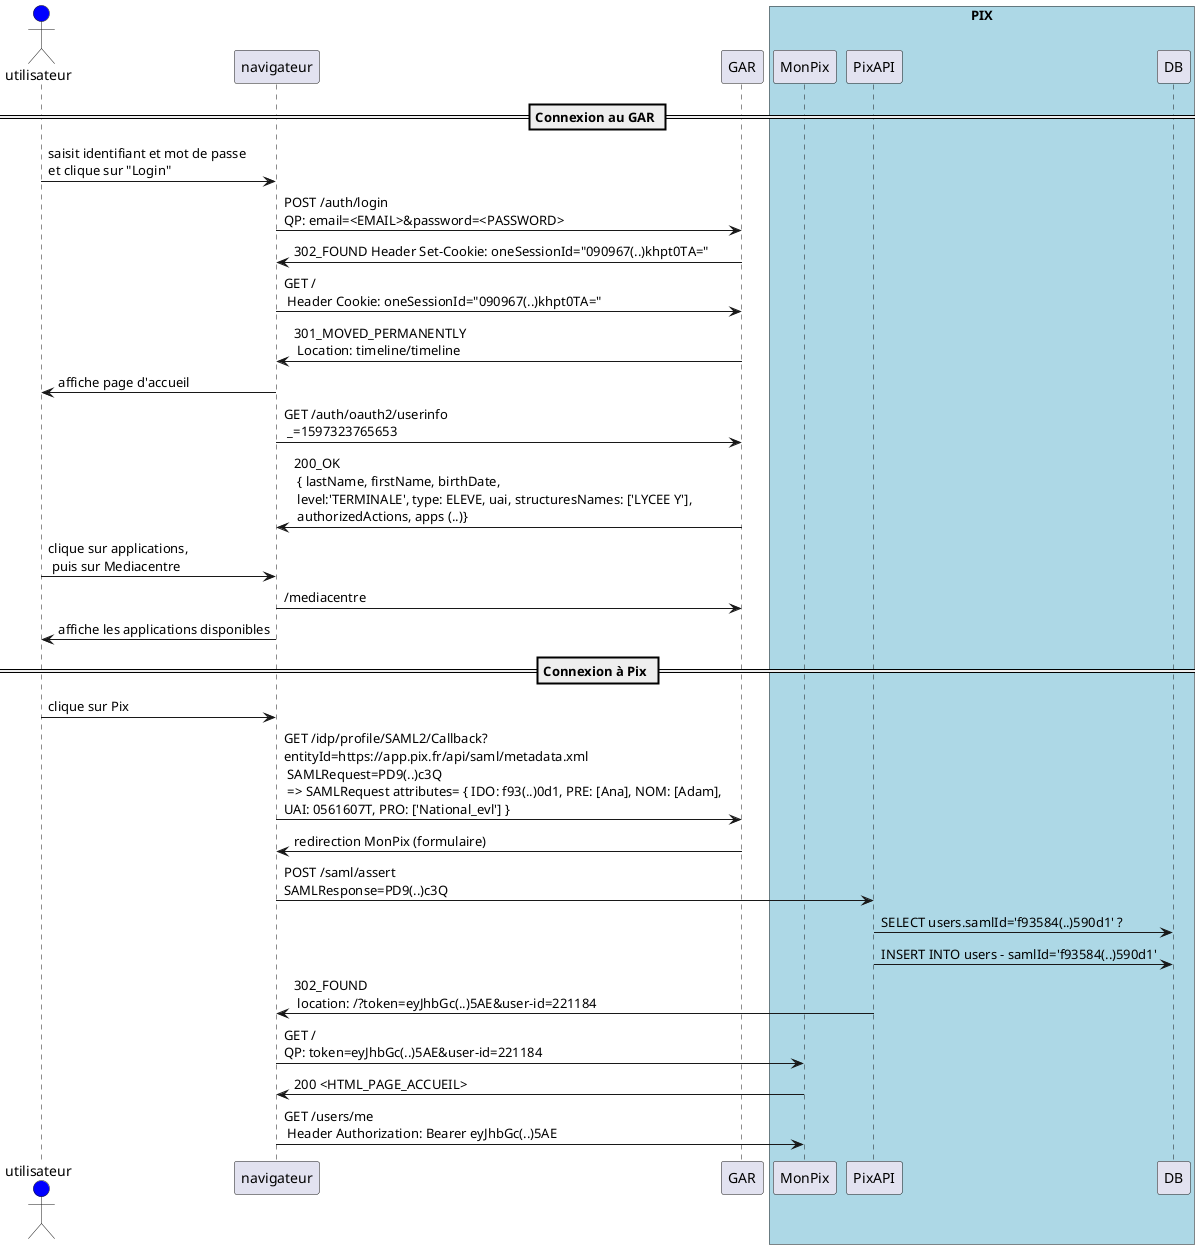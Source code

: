 @startuml
actor utilisateur #blue
participant navigateur
participant GAR

box "PIX" #LightBlue
participant MonPix
participant PixAPI
participant DB
end box

== Connexion au GAR ==
utilisateur -> navigateur: saisit identifiant et mot de passe \net clique sur "Login"
navigateur -> GAR : POST /auth/login \nQP: email=<EMAIL>&password=<PASSWORD>
GAR -> navigateur: 302_FOUND Header Set-Cookie: oneSessionId="090967(..)khpt0TA="
navigateur -> GAR : GET / \n Header Cookie: oneSessionId="090967(..)khpt0TA="
GAR -> navigateur: 301_MOVED_PERMANENTLY \n Location: timeline/timeline
navigateur -> utilisateur: affiche page d'accueil
navigateur -> GAR: GET /auth/oauth2/userinfo \n _=1597323765653
GAR -> navigateur: 200_OK \n { lastName, firstName, birthDate, \n level:'TERMINALE', type: ELEVE, uai, structuresNames: ['LYCEE Y'], \n authorizedActions, apps (..)}
utilisateur -> navigateur :  clique sur applications, \n puis sur Mediacentre
navigateur  -> GAR : /mediacentre
navigateur -> utilisateur : affiche les applications disponibles
== Connexion à Pix ==
utilisateur -> navigateur : clique sur Pix
navigateur -> GAR : GET /idp/profile/SAML2/Callback?\nentityId=https://app.pix.fr/api/saml/metadata.xml\n SAMLRequest=PD9(..)c3Q\n => SAMLRequest attributes= { IDO: f93(..)0d1, PRE: [Ana], NOM: [Adam], \nUAI: 0561607T, PRO: ['National_evl'] }
GAR -> navigateur: redirection MonPix (formulaire)
navigateur -> PixAPI : POST /saml/assert \nSAMLResponse=PD9(..)c3Q
PixAPI -> DB: SELECT users.samlId='f93584(..)590d1' ?
PixAPI -> DB: INSERT INTO users - samlId='f93584(..)590d1'
PixAPI -> navigateur: 302_FOUND \n location: /?token=eyJhbGc(..)5AE&user-id=221184
navigateur -> MonPix : GET / \nQP: token=eyJhbGc(..)5AE&user-id=221184
MonPix -> navigateur : 200 <HTML_PAGE_ACCUEIL>
navigateur -> MonPix : GET /users/me \n Header Authorization: Bearer eyJhbGc(..)5AE
@enduml
